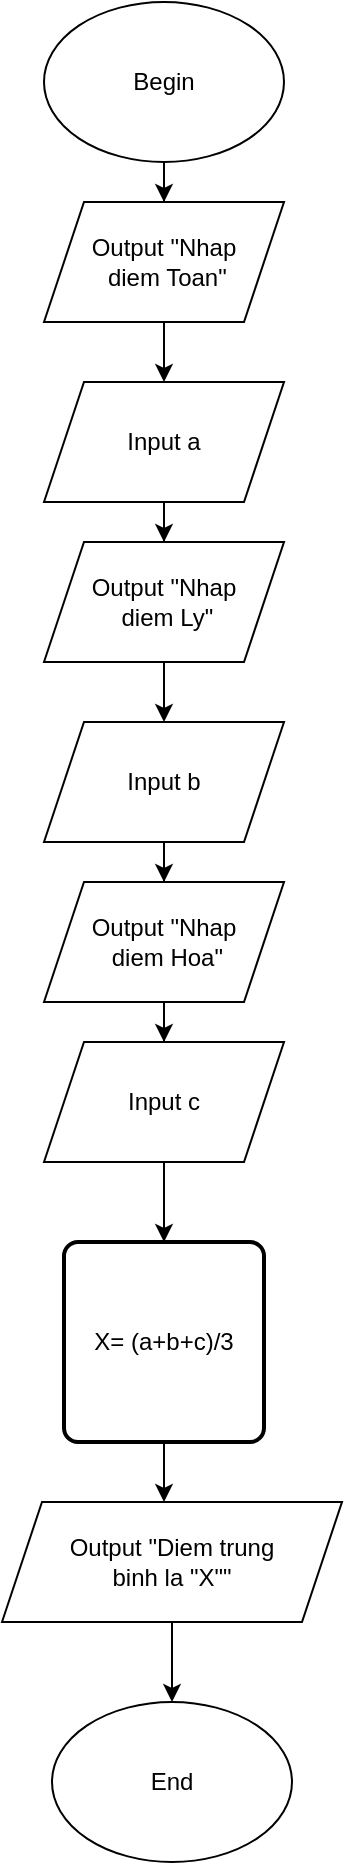 <mxfile version="13.9.9" type="device"><diagram id="C5RBs43oDa-KdzZeNtuy" name="Page-1"><mxGraphModel dx="1024" dy="632" grid="1" gridSize="10" guides="1" tooltips="1" connect="1" arrows="1" fold="1" page="1" pageScale="1" pageWidth="827" pageHeight="1169" math="0" shadow="0"><root><mxCell id="WIyWlLk6GJQsqaUBKTNV-0"/><mxCell id="WIyWlLk6GJQsqaUBKTNV-1" parent="WIyWlLk6GJQsqaUBKTNV-0"/><mxCell id="uHaP59BoNCZPSk0aqewc-13" style="edgeStyle=orthogonalEdgeStyle;rounded=0;orthogonalLoop=1;jettySize=auto;html=1;entryX=0.5;entryY=0;entryDx=0;entryDy=0;" edge="1" parent="WIyWlLk6GJQsqaUBKTNV-1" source="uHaP59BoNCZPSk0aqewc-1" target="uHaP59BoNCZPSk0aqewc-3"><mxGeometry relative="1" as="geometry"/></mxCell><mxCell id="uHaP59BoNCZPSk0aqewc-1" value="Begin" style="ellipse;whiteSpace=wrap;html=1;" vertex="1" parent="WIyWlLk6GJQsqaUBKTNV-1"><mxGeometry x="350" y="10" width="120" height="80" as="geometry"/></mxCell><mxCell id="uHaP59BoNCZPSk0aqewc-2" value="End&lt;br&gt;" style="ellipse;whiteSpace=wrap;html=1;" vertex="1" parent="WIyWlLk6GJQsqaUBKTNV-1"><mxGeometry x="354" y="860" width="120" height="80" as="geometry"/></mxCell><mxCell id="uHaP59BoNCZPSk0aqewc-14" style="edgeStyle=orthogonalEdgeStyle;rounded=0;orthogonalLoop=1;jettySize=auto;html=1;entryX=0.5;entryY=0;entryDx=0;entryDy=0;" edge="1" parent="WIyWlLk6GJQsqaUBKTNV-1" source="uHaP59BoNCZPSk0aqewc-3" target="uHaP59BoNCZPSk0aqewc-4"><mxGeometry relative="1" as="geometry"/></mxCell><mxCell id="uHaP59BoNCZPSk0aqewc-3" value="Output &quot;Nhap&lt;br&gt;&amp;nbsp;diem Toan&quot;" style="shape=parallelogram;perimeter=parallelogramPerimeter;whiteSpace=wrap;html=1;fixedSize=1;" vertex="1" parent="WIyWlLk6GJQsqaUBKTNV-1"><mxGeometry x="350" y="110" width="120" height="60" as="geometry"/></mxCell><mxCell id="uHaP59BoNCZPSk0aqewc-15" style="edgeStyle=orthogonalEdgeStyle;rounded=0;orthogonalLoop=1;jettySize=auto;html=1;entryX=0.5;entryY=0;entryDx=0;entryDy=0;" edge="1" parent="WIyWlLk6GJQsqaUBKTNV-1" source="uHaP59BoNCZPSk0aqewc-4" target="uHaP59BoNCZPSk0aqewc-5"><mxGeometry relative="1" as="geometry"/></mxCell><mxCell id="uHaP59BoNCZPSk0aqewc-4" value="Input a" style="shape=parallelogram;perimeter=parallelogramPerimeter;whiteSpace=wrap;html=1;fixedSize=1;" vertex="1" parent="WIyWlLk6GJQsqaUBKTNV-1"><mxGeometry x="350" y="200" width="120" height="60" as="geometry"/></mxCell><mxCell id="uHaP59BoNCZPSk0aqewc-17" style="edgeStyle=orthogonalEdgeStyle;rounded=0;orthogonalLoop=1;jettySize=auto;html=1;entryX=0.5;entryY=0;entryDx=0;entryDy=0;" edge="1" parent="WIyWlLk6GJQsqaUBKTNV-1" source="uHaP59BoNCZPSk0aqewc-5" target="uHaP59BoNCZPSk0aqewc-6"><mxGeometry relative="1" as="geometry"/></mxCell><mxCell id="uHaP59BoNCZPSk0aqewc-5" value="Output &quot;Nhap&lt;br&gt;&amp;nbsp;diem Ly&quot;" style="shape=parallelogram;perimeter=parallelogramPerimeter;whiteSpace=wrap;html=1;fixedSize=1;" vertex="1" parent="WIyWlLk6GJQsqaUBKTNV-1"><mxGeometry x="350" y="280" width="120" height="60" as="geometry"/></mxCell><mxCell id="uHaP59BoNCZPSk0aqewc-18" style="edgeStyle=orthogonalEdgeStyle;rounded=0;orthogonalLoop=1;jettySize=auto;html=1;" edge="1" parent="WIyWlLk6GJQsqaUBKTNV-1" source="uHaP59BoNCZPSk0aqewc-6" target="uHaP59BoNCZPSk0aqewc-7"><mxGeometry relative="1" as="geometry"/></mxCell><mxCell id="uHaP59BoNCZPSk0aqewc-6" value="Input b" style="shape=parallelogram;perimeter=parallelogramPerimeter;whiteSpace=wrap;html=1;fixedSize=1;" vertex="1" parent="WIyWlLk6GJQsqaUBKTNV-1"><mxGeometry x="350" y="370" width="120" height="60" as="geometry"/></mxCell><mxCell id="uHaP59BoNCZPSk0aqewc-19" style="edgeStyle=orthogonalEdgeStyle;rounded=0;orthogonalLoop=1;jettySize=auto;html=1;entryX=0.5;entryY=0;entryDx=0;entryDy=0;" edge="1" parent="WIyWlLk6GJQsqaUBKTNV-1" source="uHaP59BoNCZPSk0aqewc-7" target="uHaP59BoNCZPSk0aqewc-8"><mxGeometry relative="1" as="geometry"/></mxCell><mxCell id="uHaP59BoNCZPSk0aqewc-7" value="Output &quot;Nhap&lt;br&gt;&amp;nbsp;diem Hoa&quot;" style="shape=parallelogram;perimeter=parallelogramPerimeter;whiteSpace=wrap;html=1;fixedSize=1;" vertex="1" parent="WIyWlLk6GJQsqaUBKTNV-1"><mxGeometry x="350" y="450" width="120" height="60" as="geometry"/></mxCell><mxCell id="uHaP59BoNCZPSk0aqewc-20" style="edgeStyle=orthogonalEdgeStyle;rounded=0;orthogonalLoop=1;jettySize=auto;html=1;entryX=0.5;entryY=0;entryDx=0;entryDy=0;" edge="1" parent="WIyWlLk6GJQsqaUBKTNV-1" source="uHaP59BoNCZPSk0aqewc-8" target="uHaP59BoNCZPSk0aqewc-11"><mxGeometry relative="1" as="geometry"/></mxCell><mxCell id="uHaP59BoNCZPSk0aqewc-8" value="Input c" style="shape=parallelogram;perimeter=parallelogramPerimeter;whiteSpace=wrap;html=1;fixedSize=1;" vertex="1" parent="WIyWlLk6GJQsqaUBKTNV-1"><mxGeometry x="350" y="530" width="120" height="60" as="geometry"/></mxCell><mxCell id="uHaP59BoNCZPSk0aqewc-24" style="edgeStyle=orthogonalEdgeStyle;rounded=0;orthogonalLoop=1;jettySize=auto;html=1;" edge="1" parent="WIyWlLk6GJQsqaUBKTNV-1" source="uHaP59BoNCZPSk0aqewc-11"><mxGeometry relative="1" as="geometry"><mxPoint x="410" y="760" as="targetPoint"/></mxGeometry></mxCell><mxCell id="uHaP59BoNCZPSk0aqewc-11" value="X= (a+b+c)/3" style="rounded=1;whiteSpace=wrap;html=1;absoluteArcSize=1;arcSize=14;strokeWidth=2;" vertex="1" parent="WIyWlLk6GJQsqaUBKTNV-1"><mxGeometry x="360" y="630" width="100" height="100" as="geometry"/></mxCell><mxCell id="uHaP59BoNCZPSk0aqewc-25" style="edgeStyle=orthogonalEdgeStyle;rounded=0;orthogonalLoop=1;jettySize=auto;html=1;entryX=0.5;entryY=0;entryDx=0;entryDy=0;" edge="1" parent="WIyWlLk6GJQsqaUBKTNV-1" source="uHaP59BoNCZPSk0aqewc-12" target="uHaP59BoNCZPSk0aqewc-2"><mxGeometry relative="1" as="geometry"/></mxCell><mxCell id="uHaP59BoNCZPSk0aqewc-12" value="Output &quot;Diem trung &lt;br&gt;binh la &quot;X&quot;&quot;" style="shape=parallelogram;perimeter=parallelogramPerimeter;whiteSpace=wrap;html=1;fixedSize=1;" vertex="1" parent="WIyWlLk6GJQsqaUBKTNV-1"><mxGeometry x="329" y="760" width="170" height="60" as="geometry"/></mxCell></root></mxGraphModel></diagram></mxfile>